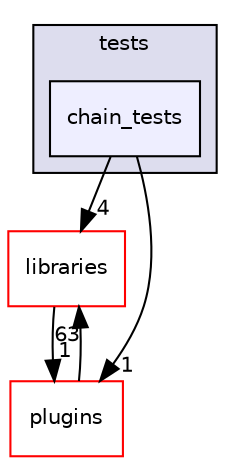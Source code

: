 digraph "tests/chain_tests" {
  compound=true
  node [ fontsize="10", fontname="Helvetica"];
  edge [ labelfontsize="10", labelfontname="Helvetica"];
  subgraph clusterdir_59425e443f801f1f2fd8bbe4959a3ccf {
    graph [ bgcolor="#ddddee", pencolor="black", label="tests" fontname="Helvetica", fontsize="10", URL="dir_59425e443f801f1f2fd8bbe4959a3ccf.html"]
  dir_4712e448c10024ae01c27eaa0292ce89 [shape=box, label="chain_tests", style="filled", fillcolor="#eeeeff", pencolor="black", URL="dir_4712e448c10024ae01c27eaa0292ce89.html"];
  }
  dir_bc0718b08fb2015b8e59c47b2805f60c [shape=box label="libraries" fillcolor="white" style="filled" color="red" URL="dir_bc0718b08fb2015b8e59c47b2805f60c.html"];
  dir_38c8d24aef3972a7f87b834274e76e31 [shape=box label="plugins" fillcolor="white" style="filled" color="red" URL="dir_38c8d24aef3972a7f87b834274e76e31.html"];
  dir_bc0718b08fb2015b8e59c47b2805f60c->dir_38c8d24aef3972a7f87b834274e76e31 [headlabel="1", labeldistance=1.5 headhref="dir_000004_001703.html"];
  dir_4712e448c10024ae01c27eaa0292ce89->dir_bc0718b08fb2015b8e59c47b2805f60c [headlabel="4", labeldistance=1.5 headhref="dir_001891_000004.html"];
  dir_4712e448c10024ae01c27eaa0292ce89->dir_38c8d24aef3972a7f87b834274e76e31 [headlabel="1", labeldistance=1.5 headhref="dir_001891_001703.html"];
  dir_38c8d24aef3972a7f87b834274e76e31->dir_bc0718b08fb2015b8e59c47b2805f60c [headlabel="63", labeldistance=1.5 headhref="dir_001703_000004.html"];
}
